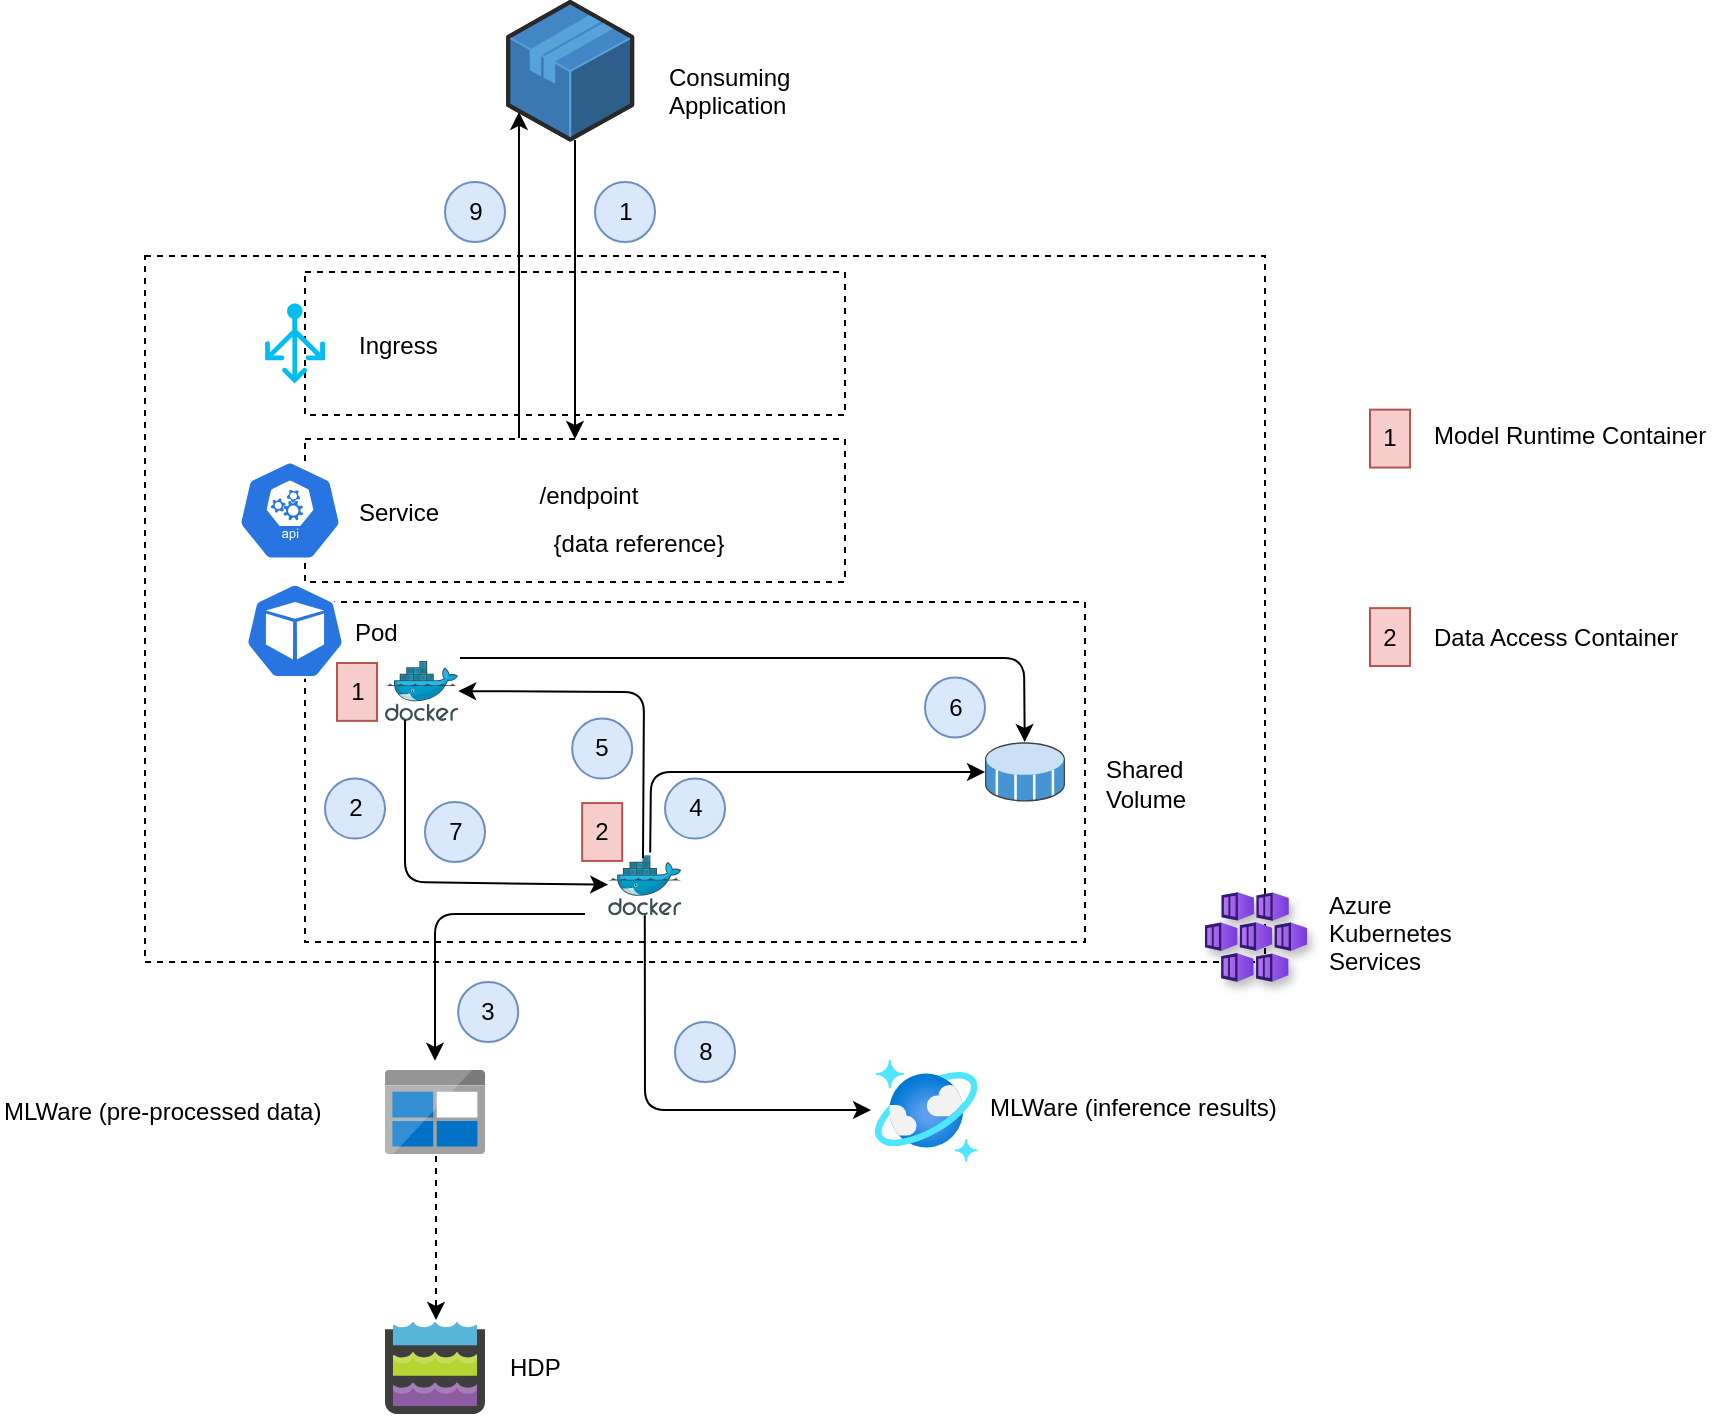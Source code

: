 <mxfile version="14.5.1" type="device"><diagram id="WI9T0HZ2pTsCkuznbFz-" name="Page-1"><mxGraphModel dx="1086" dy="1626" grid="1" gridSize="10" guides="1" tooltips="1" connect="1" arrows="1" fold="1" page="1" pageScale="1" pageWidth="1169" pageHeight="827" math="0" shadow="0"><root><mxCell id="0"/><mxCell id="1" parent="0"/><mxCell id="0OX3651vW5h8WE984rsr-45" value="" style="rounded=0;whiteSpace=wrap;dashed=1;" parent="1" vertex="1"><mxGeometry x="207.5" y="-663.03" width="560" height="353.03" as="geometry"/></mxCell><mxCell id="Quw7ulUZiBPUd0v5fDY_-19" value="" style="rounded=0;whiteSpace=wrap;dashed=1;" parent="1" vertex="1"><mxGeometry x="287.5" y="-655" width="270" height="71.51" as="geometry"/></mxCell><mxCell id="Quw7ulUZiBPUd0v5fDY_-18" value="" style="rounded=0;whiteSpace=wrap;dashed=1;" parent="1" vertex="1"><mxGeometry x="287.5" y="-571.51" width="270" height="71.51" as="geometry"/></mxCell><mxCell id="Quw7ulUZiBPUd0v5fDY_-17" value="" style="rounded=0;whiteSpace=wrap;dashed=1;" parent="1" vertex="1"><mxGeometry x="287.5" y="-490" width="390" height="170" as="geometry"/></mxCell><mxCell id="VJPSUOSNC2JFNs3buJUD-44" value="" style="aspect=fixed;points=[];align=center;image;fontSize=12;image=img/lib/azure2/compute/Kubernetes_Services.svg;shadow=1;" parent="1" vertex="1"><mxGeometry x="737.5" y="-345" width="51" height="45" as="geometry"/></mxCell><mxCell id="VJPSUOSNC2JFNs3buJUD-45" value="Azure &#10;Kubernetes&#10;Services" style="text;align=left;verticalAlign=middle;resizable=0;points=[];autosize=1;" parent="1" vertex="1"><mxGeometry x="797.5" y="-350" width="80" height="50" as="geometry"/></mxCell><mxCell id="trIq2SF53O2UUEiTRbWx-19" value="" style="edgeStyle=orthogonalEdgeStyle;rounded=0;orthogonalLoop=1;jettySize=auto;exitX=0.5;exitY=1;exitDx=0;exitDy=0;" parent="1" edge="1"><mxGeometry relative="1" as="geometry"><mxPoint x="150" y="-312.63" as="sourcePoint"/><mxPoint x="150" y="-312.63" as="targetPoint"/></mxGeometry></mxCell><mxCell id="Quw7ulUZiBPUd0v5fDY_-2" value="" style="dashed=0;whitespace=wrap;fillColor=#2875E2;strokeColor=#ffffff;points=[[0.005,0.63,0],[0.1,0.2,0],[0.9,0.2,0],[0.5,0,0],[0.995,0.63,0],[0.72,0.99,0],[0.5,1,0],[0.28,0.99,0]];shape=mxgraph.kubernetes.icon;prIcon=pod;" parent="1" vertex="1"><mxGeometry x="257.5" y="-499.62" width="50" height="48" as="geometry"/></mxCell><mxCell id="Quw7ulUZiBPUd0v5fDY_-3" value="" style="dashed=0;whitespace=wrap;fillColor=#2875E2;strokeColor=#ffffff;points=[[0.005,0.63,0],[0.1,0.2,0],[0.9,0.2,0],[0.5,0,0],[0.995,0.63,0],[0.72,0.99,0],[0.5,1,0],[0.28,0.99,0]];shape=mxgraph.kubernetes.icon;prIcon=api;" parent="1" vertex="1"><mxGeometry x="252.5" y="-560.75" width="55" height="50" as="geometry"/></mxCell><mxCell id="Quw7ulUZiBPUd0v5fDY_-4" value="Pod" style="text;align=left;verticalAlign=middle;resizable=0;points=[];autosize=1;" parent="1" vertex="1"><mxGeometry x="310.5" y="-485.62" width="40" height="20" as="geometry"/></mxCell><mxCell id="Quw7ulUZiBPUd0v5fDY_-5" value="Service" style="text;align=left;verticalAlign=middle;resizable=0;points=[];autosize=1;" parent="1" vertex="1"><mxGeometry x="312.5" y="-545.75" width="60" height="20" as="geometry"/></mxCell><mxCell id="Quw7ulUZiBPUd0v5fDY_-6" value="" style="aspect=fixed;points=[];align=center;image;fontSize=12;image=img/lib/mscae/Docker.svg;" parent="1" vertex="1"><mxGeometry x="327.5" y="-460.56" width="36.59" height="30" as="geometry"/></mxCell><mxCell id="Quw7ulUZiBPUd0v5fDY_-9" value="" style="aspect=fixed;points=[];align=center;image;fontSize=12;image=img/lib/mscae/Docker.svg;" parent="1" vertex="1"><mxGeometry x="439.09" y="-363.38" width="36.59" height="30" as="geometry"/></mxCell><mxCell id="Quw7ulUZiBPUd0v5fDY_-11" value="" style="verticalLabelPosition=bottom;verticalAlign=top;align=center;strokeColor=none;fillColor=#00BEF2;shape=mxgraph.azure.load_balancer_generic;pointerEvents=1;" parent="1" vertex="1"><mxGeometry x="267.5" y="-639.24" width="30" height="40" as="geometry"/></mxCell><mxCell id="Quw7ulUZiBPUd0v5fDY_-12" value="Ingress" style="text;align=left;verticalAlign=middle;resizable=0;points=[];autosize=1;" parent="1" vertex="1"><mxGeometry x="312.5" y="-629.24" width="60" height="20" as="geometry"/></mxCell><mxCell id="Quw7ulUZiBPUd0v5fDY_-15" value="" style="shadow=0;dashed=0;labelPosition=center;verticalLabelPosition=bottom;verticalAlign=top;align=center;outlineConnect=0;shape=mxgraph.veeam.3d.datastore_volume;" parent="1" vertex="1"><mxGeometry x="627.5" y="-420" width="40" height="30" as="geometry"/></mxCell><mxCell id="Quw7ulUZiBPUd0v5fDY_-16" value="Shared Volume" style="text;strokeColor=none;fillColor=none;align=left;verticalAlign=middle;whiteSpace=wrap;rounded=0;" parent="1" vertex="1"><mxGeometry x="686.25" y="-422.25" width="52.5" height="46.62" as="geometry"/></mxCell><mxCell id="Quw7ulUZiBPUd0v5fDY_-20" value="" style="endArrow=classic;" parent="1" edge="1"><mxGeometry width="50" height="50" relative="1" as="geometry"><mxPoint x="427.5" y="-334" as="sourcePoint"/><mxPoint x="352.5" y="-260.62" as="targetPoint"/><Array as="points"><mxPoint x="352.5" y="-334"/></Array></mxGeometry></mxCell><mxCell id="Quw7ulUZiBPUd0v5fDY_-21" value="" style="endArrow=classic;exitX=1.025;exitY=-0.048;exitDx=0;exitDy=0;exitPerimeter=0;" parent="1" source="Quw7ulUZiBPUd0v5fDY_-6" target="Quw7ulUZiBPUd0v5fDY_-15" edge="1"><mxGeometry width="50" height="50" relative="1" as="geometry"><mxPoint x="460" y="-466" as="sourcePoint"/><mxPoint x="737.5" y="-300" as="targetPoint"/><Array as="points"><mxPoint x="647" y="-462"/></Array></mxGeometry></mxCell><mxCell id="Quw7ulUZiBPUd0v5fDY_-22" value="" style="endArrow=classic;exitX=0.574;exitY=-0.044;exitDx=0;exitDy=0;exitPerimeter=0;" parent="1" source="Quw7ulUZiBPUd0v5fDY_-9" target="Quw7ulUZiBPUd0v5fDY_-15" edge="1"><mxGeometry width="50" height="50" relative="1" as="geometry"><mxPoint x="687.5" y="-250" as="sourcePoint"/><mxPoint x="737.5" y="-300" as="targetPoint"/><Array as="points"><mxPoint x="460.5" y="-405"/></Array></mxGeometry></mxCell><mxCell id="Quw7ulUZiBPUd0v5fDY_-23" value="" style="verticalLabelPosition=bottom;verticalAlign=top;strokeWidth=1;align=center;outlineConnect=0;dashed=0;outlineConnect=0;shape=mxgraph.aws3d.application;fillColor=#4286c5;strokeColor=#57A2D8;aspect=fixed;" parent="1" vertex="1"><mxGeometry x="389.09" y="-790" width="62" height="68.8" as="geometry"/></mxCell><mxCell id="Quw7ulUZiBPUd0v5fDY_-24" value="Consuming&#10;Application" style="text;align=left;verticalAlign=middle;resizable=0;points=[];autosize=1;" parent="1" vertex="1"><mxGeometry x="467.5" y="-761.2" width="80" height="30" as="geometry"/></mxCell><mxCell id="Quw7ulUZiBPUd0v5fDY_-25" value="" style="endArrow=classic;" parent="1" target="Quw7ulUZiBPUd0v5fDY_-18" edge="1"><mxGeometry width="50" height="50" relative="1" as="geometry"><mxPoint x="422.5" y="-721" as="sourcePoint"/><mxPoint x="737.5" y="-490" as="targetPoint"/></mxGeometry></mxCell><mxCell id="Quw7ulUZiBPUd0v5fDY_-26" value="/endpoint" style="text;strokeColor=none;fillColor=none;align=center;verticalAlign=middle;whiteSpace=wrap;rounded=0;" parent="1" vertex="1"><mxGeometry x="399.09" y="-552.75" width="60.91" height="20" as="geometry"/></mxCell><mxCell id="Quw7ulUZiBPUd0v5fDY_-27" value="{data reference}" style="text;strokeColor=none;fillColor=none;align=center;verticalAlign=middle;whiteSpace=wrap;rounded=0;" parent="1" vertex="1"><mxGeometry x="397.5" y="-528.75" width="112.5" height="20" as="geometry"/></mxCell><mxCell id="Quw7ulUZiBPUd0v5fDY_-28" value="1" style="ellipse;whiteSpace=wrap;fillColor=#dae8fc;strokeColor=#6c8ebf;" parent="1" vertex="1"><mxGeometry x="432.5" y="-700" width="30" height="30" as="geometry"/></mxCell><mxCell id="Quw7ulUZiBPUd0v5fDY_-30" value="" style="endArrow=classic;" parent="1" target="Quw7ulUZiBPUd0v5fDY_-9" edge="1"><mxGeometry width="50" height="50" relative="1" as="geometry"><mxPoint x="337.5" y="-431" as="sourcePoint"/><mxPoint x="737.5" y="-500" as="targetPoint"/><Array as="points"><mxPoint x="337.5" y="-350"/></Array></mxGeometry></mxCell><mxCell id="Quw7ulUZiBPUd0v5fDY_-31" value="2" style="ellipse;whiteSpace=wrap;fillColor=#dae8fc;strokeColor=#6c8ebf;" parent="1" vertex="1"><mxGeometry x="297.5" y="-401.69" width="30" height="30" as="geometry"/></mxCell><mxCell id="Quw7ulUZiBPUd0v5fDY_-32" value="3" style="ellipse;whiteSpace=wrap;fillColor=#dae8fc;strokeColor=#6c8ebf;" parent="1" vertex="1"><mxGeometry x="364.09" y="-300" width="30" height="30" as="geometry"/></mxCell><mxCell id="Quw7ulUZiBPUd0v5fDY_-33" value="4" style="ellipse;whiteSpace=wrap;fillColor=#dae8fc;strokeColor=#6c8ebf;" parent="1" vertex="1"><mxGeometry x="467.5" y="-401.69" width="30" height="30" as="geometry"/></mxCell><mxCell id="Quw7ulUZiBPUd0v5fDY_-34" value="" style="endArrow=classic;exitX=0.175;exitY=0.046;exitDx=0;exitDy=0;exitPerimeter=0;" parent="1" target="Quw7ulUZiBPUd0v5fDY_-6" edge="1"><mxGeometry width="50" height="50" relative="1" as="geometry"><mxPoint x="456.493" y="-362" as="sourcePoint"/><mxPoint x="446.5" y="-442.781" as="targetPoint"/><Array as="points"><mxPoint x="457" y="-445"/></Array></mxGeometry></mxCell><mxCell id="Quw7ulUZiBPUd0v5fDY_-35" value="5" style="ellipse;whiteSpace=wrap;fillColor=#dae8fc;strokeColor=#6c8ebf;" parent="1" vertex="1"><mxGeometry x="421.09" y="-431.69" width="30" height="30" as="geometry"/></mxCell><mxCell id="Quw7ulUZiBPUd0v5fDY_-36" value="6" style="ellipse;whiteSpace=wrap;fillColor=#dae8fc;strokeColor=#6c8ebf;" parent="1" vertex="1"><mxGeometry x="597.5" y="-452.25" width="30" height="30" as="geometry"/></mxCell><mxCell id="Quw7ulUZiBPUd0v5fDY_-38" value="MLWare (inference results)" style="text;strokeColor=none;fillColor=none;align=left;verticalAlign=middle;whiteSpace=wrap;rounded=0;" parent="1" vertex="1"><mxGeometry x="627.5" y="-260.62" width="170" height="46.62" as="geometry"/></mxCell><mxCell id="Quw7ulUZiBPUd0v5fDY_-40" value="7" style="ellipse;whiteSpace=wrap;fillColor=#dae8fc;strokeColor=#6c8ebf;" parent="1" vertex="1"><mxGeometry x="347.5" y="-390" width="30" height="30" as="geometry"/></mxCell><mxCell id="Quw7ulUZiBPUd0v5fDY_-43" value="" style="endArrow=classic;entryX=-0.04;entryY=0.549;entryDx=0;entryDy=0;entryPerimeter=0;" parent="1" source="Quw7ulUZiBPUd0v5fDY_-9" edge="1"><mxGeometry width="50" height="50" relative="1" as="geometry"><mxPoint x="687.5" y="-450" as="sourcePoint"/><mxPoint x="570.5" y="-235.986" as="targetPoint"/><Array as="points"><mxPoint x="457.5" y="-236"/></Array></mxGeometry></mxCell><mxCell id="Quw7ulUZiBPUd0v5fDY_-44" value="8" style="ellipse;whiteSpace=wrap;fillColor=#dae8fc;strokeColor=#6c8ebf;" parent="1" vertex="1"><mxGeometry x="472.5" y="-280" width="30" height="30" as="geometry"/></mxCell><mxCell id="SXZlHIokjTRI9-IPfjzp-1" value="9" style="ellipse;whiteSpace=wrap;fillColor=#dae8fc;strokeColor=#6c8ebf;" parent="1" vertex="1"><mxGeometry x="357.5" y="-700" width="30" height="30" as="geometry"/></mxCell><mxCell id="SXZlHIokjTRI9-IPfjzp-2" value="" style="endArrow=classic;entryX=0.087;entryY=0.799;entryDx=0;entryDy=0;entryPerimeter=0;" parent="1" target="Quw7ulUZiBPUd0v5fDY_-23" edge="1"><mxGeometry width="50" height="50" relative="1" as="geometry"><mxPoint x="394.5" y="-572" as="sourcePoint"/><mxPoint x="432.5" y="-561.51" as="targetPoint"/></mxGeometry></mxCell><mxCell id="2ggfy1xa5zXzJtFptMWq-1" value="" style="aspect=fixed;points=[];align=center;image;fontSize=12;image=img/lib/azure2/databases/Azure_Cosmos_DB.svg;" parent="1" vertex="1"><mxGeometry x="572.5" y="-261.24" width="51.24" height="51.24" as="geometry"/></mxCell><mxCell id="QGMBkfe54tkL9FYb1NMw-1" value="" style="aspect=fixed;points=[];align=center;image;fontSize=12;image=img/lib/mscae/BlobBlock.svg;" parent="1" vertex="1"><mxGeometry x="327.5" y="-256" width="50" height="42" as="geometry"/></mxCell><mxCell id="QGMBkfe54tkL9FYb1NMw-2" value="MLWare (pre-processed data)" style="text;strokeColor=none;fillColor=none;align=left;verticalAlign=middle;whiteSpace=wrap;rounded=0;" parent="1" vertex="1"><mxGeometry x="135" y="-258.31" width="177.5" height="46.62" as="geometry"/></mxCell><mxCell id="QGMBkfe54tkL9FYb1NMw-3" value="" style="aspect=fixed;points=[];align=center;image;fontSize=12;image=img/lib/mscae/Data_Lake_Storage.svg;" parent="1" vertex="1"><mxGeometry x="327.5" y="-130" width="50" height="46" as="geometry"/></mxCell><mxCell id="QGMBkfe54tkL9FYb1NMw-4" value="" style="endArrow=classic;exitX=0.51;exitY=1.024;exitDx=0;exitDy=0;exitPerimeter=0;dashed=1;" parent="1" source="QGMBkfe54tkL9FYb1NMw-1" edge="1"><mxGeometry width="50" height="50" relative="1" as="geometry"><mxPoint x="530" y="-290" as="sourcePoint"/><mxPoint x="353" y="-131" as="targetPoint"/></mxGeometry></mxCell><mxCell id="QGMBkfe54tkL9FYb1NMw-6" value="HDP" style="text;strokeColor=none;fillColor=none;align=left;verticalAlign=middle;whiteSpace=wrap;rounded=0;" parent="1" vertex="1"><mxGeometry x="387.5" y="-130.62" width="170" height="46.62" as="geometry"/></mxCell><mxCell id="YyCCdXkMMFPBFXedxItP-2" value="1" style="rounded=0;whiteSpace=wrap;html=1;fillColor=#f8cecc;strokeColor=#b85450;" parent="1" vertex="1"><mxGeometry x="303.5" y="-459.5" width="20" height="28.94" as="geometry"/></mxCell><mxCell id="YyCCdXkMMFPBFXedxItP-3" value="2" style="rounded=0;whiteSpace=wrap;html=1;fillColor=#f8cecc;strokeColor=#b85450;" parent="1" vertex="1"><mxGeometry x="426.09" y="-389.47" width="20" height="28.94" as="geometry"/></mxCell><mxCell id="YyCCdXkMMFPBFXedxItP-4" value="1" style="rounded=0;whiteSpace=wrap;html=1;fillColor=#f8cecc;strokeColor=#b85450;" parent="1" vertex="1"><mxGeometry x="820" y="-586.18" width="20" height="28.94" as="geometry"/></mxCell><mxCell id="YyCCdXkMMFPBFXedxItP-5" value="2" style="rounded=0;whiteSpace=wrap;html=1;fillColor=#f8cecc;strokeColor=#b85450;" parent="1" vertex="1"><mxGeometry x="820" y="-486.94" width="20" height="28.94" as="geometry"/></mxCell><mxCell id="edYrijvd-1C_M86Ar8Bs-1" value="Model Runtime Container" style="text;html=1;strokeColor=none;fillColor=none;align=left;verticalAlign=middle;whiteSpace=wrap;rounded=0;" vertex="1" parent="1"><mxGeometry x="850" y="-583.49" width="150" height="20" as="geometry"/></mxCell><mxCell id="edYrijvd-1C_M86Ar8Bs-2" value="Data Access Container" style="text;html=1;strokeColor=none;fillColor=none;align=left;verticalAlign=middle;whiteSpace=wrap;rounded=0;" vertex="1" parent="1"><mxGeometry x="850" y="-482.47" width="150" height="20" as="geometry"/></mxCell></root></mxGraphModel></diagram></mxfile>